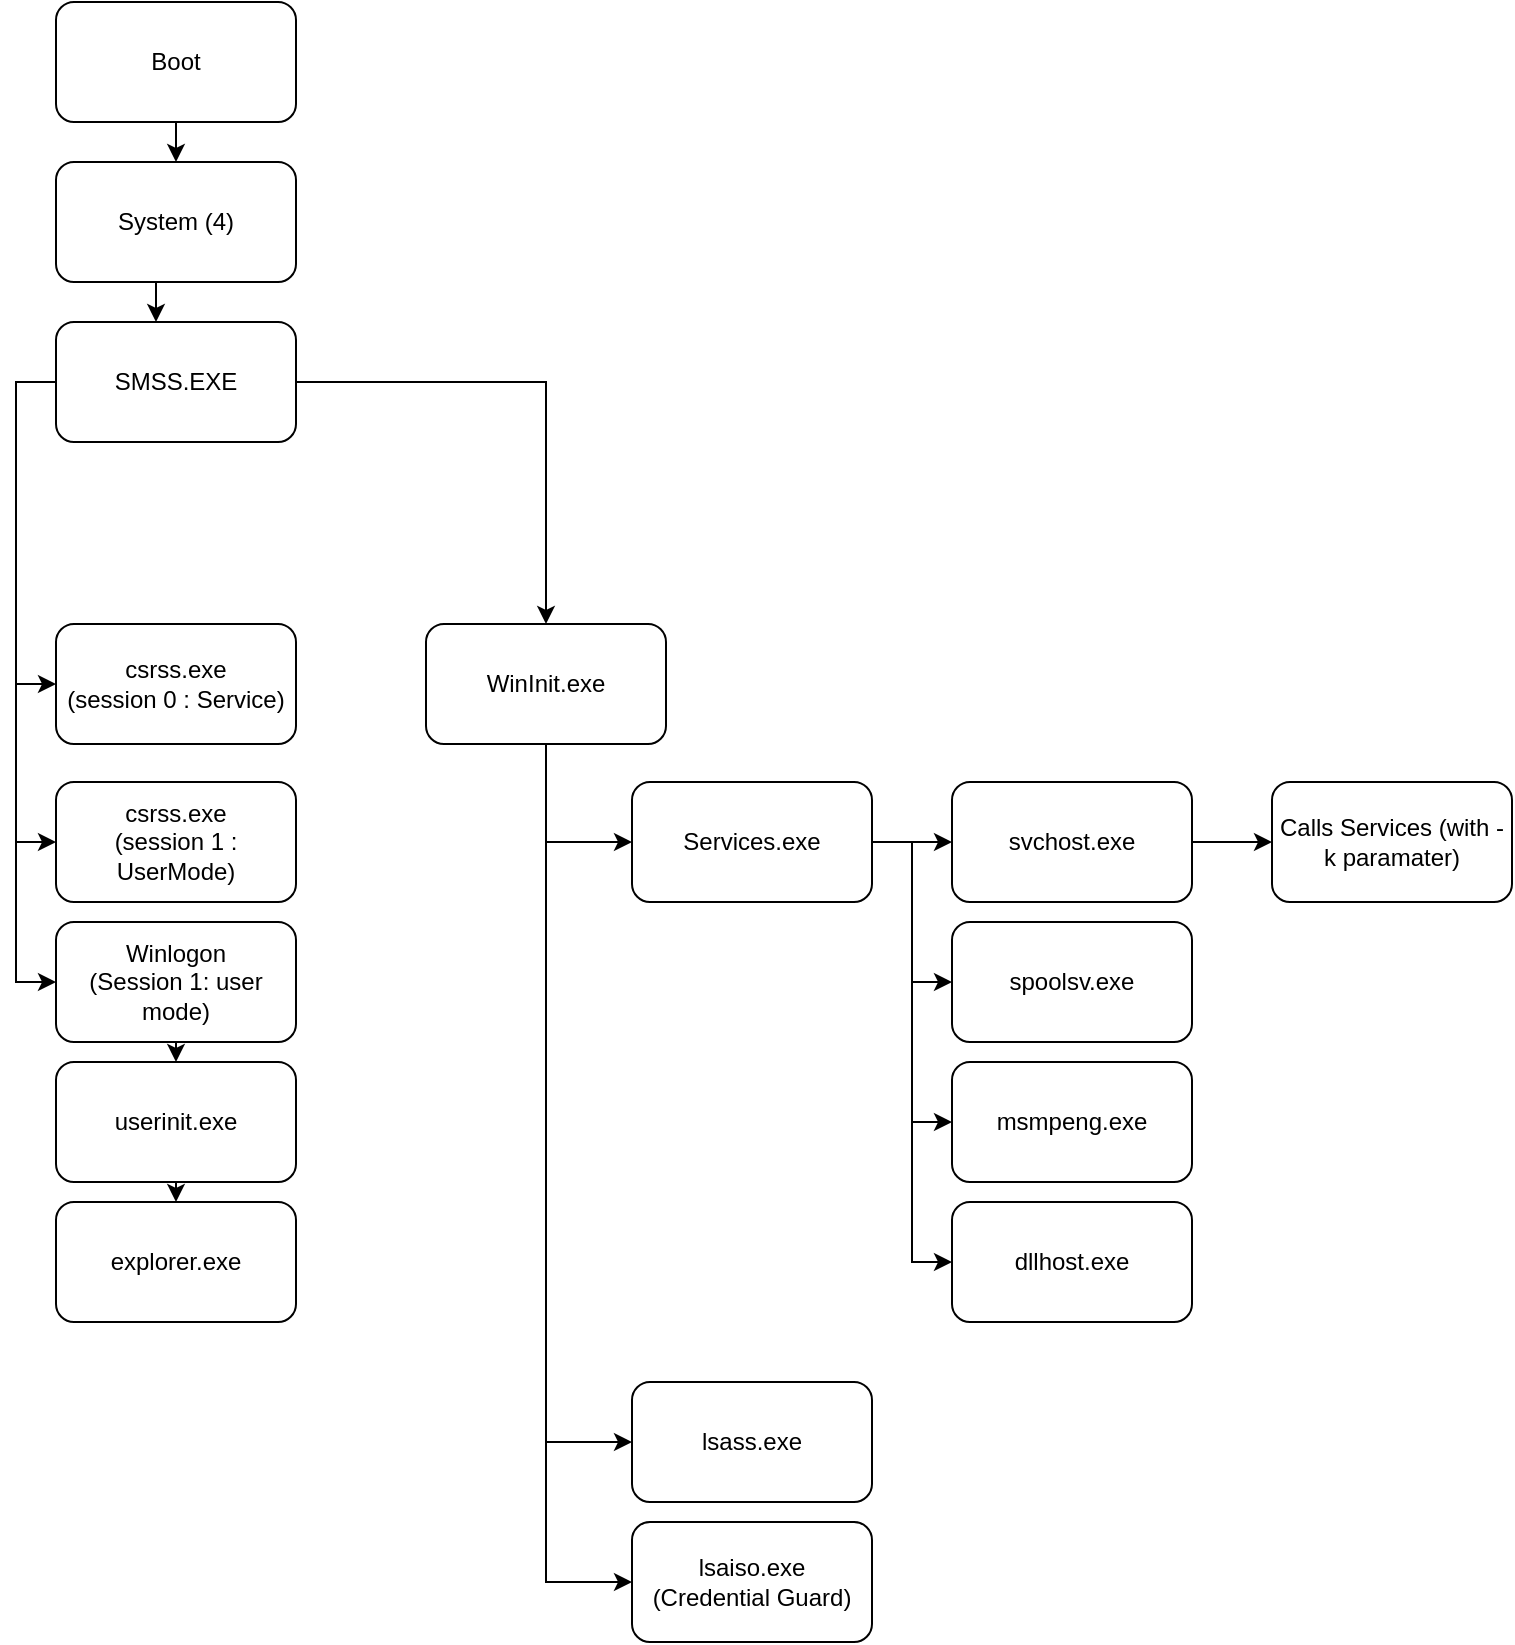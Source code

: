 <mxfile version="24.7.5">
  <diagram id="C5RBs43oDa-KdzZeNtuy" name="Page-1">
    <mxGraphModel dx="1687" dy="984" grid="1" gridSize="10" guides="1" tooltips="1" connect="1" arrows="1" fold="1" page="1" pageScale="1" pageWidth="827" pageHeight="1169" math="0" shadow="0">
      <root>
        <mxCell id="WIyWlLk6GJQsqaUBKTNV-0" />
        <mxCell id="WIyWlLk6GJQsqaUBKTNV-1" parent="WIyWlLk6GJQsqaUBKTNV-0" />
        <mxCell id="aguSSjJZURkNLi6EcRtl-8" style="edgeStyle=orthogonalEdgeStyle;rounded=0;orthogonalLoop=1;jettySize=auto;html=1;exitX=0.5;exitY=1;exitDx=0;exitDy=0;entryX=0.5;entryY=0;entryDx=0;entryDy=0;" parent="WIyWlLk6GJQsqaUBKTNV-1" source="aguSSjJZURkNLi6EcRtl-0" target="aguSSjJZURkNLi6EcRtl-1" edge="1">
          <mxGeometry relative="1" as="geometry" />
        </mxCell>
        <mxCell id="aguSSjJZURkNLi6EcRtl-0" value="Boot" style="rounded=1;whiteSpace=wrap;html=1;" parent="WIyWlLk6GJQsqaUBKTNV-1" vertex="1">
          <mxGeometry x="80" y="10" width="120" height="60" as="geometry" />
        </mxCell>
        <mxCell id="aguSSjJZURkNLi6EcRtl-9" style="edgeStyle=orthogonalEdgeStyle;rounded=0;orthogonalLoop=1;jettySize=auto;html=1;exitX=0.5;exitY=1;exitDx=0;exitDy=0;" parent="WIyWlLk6GJQsqaUBKTNV-1" source="aguSSjJZURkNLi6EcRtl-1" target="aguSSjJZURkNLi6EcRtl-3" edge="1">
          <mxGeometry relative="1" as="geometry">
            <Array as="points">
              <mxPoint x="130" y="150" />
            </Array>
          </mxGeometry>
        </mxCell>
        <mxCell id="aguSSjJZURkNLi6EcRtl-1" value="System (4)" style="rounded=1;whiteSpace=wrap;html=1;" parent="WIyWlLk6GJQsqaUBKTNV-1" vertex="1">
          <mxGeometry x="80" y="90" width="120" height="60" as="geometry" />
        </mxCell>
        <mxCell id="aguSSjJZURkNLi6EcRtl-13" style="edgeStyle=orthogonalEdgeStyle;rounded=0;orthogonalLoop=1;jettySize=auto;html=1;exitX=1;exitY=0.5;exitDx=0;exitDy=0;entryX=0.5;entryY=0;entryDx=0;entryDy=0;" parent="WIyWlLk6GJQsqaUBKTNV-1" source="aguSSjJZURkNLi6EcRtl-3" target="aguSSjJZURkNLi6EcRtl-7" edge="1">
          <mxGeometry relative="1" as="geometry" />
        </mxCell>
        <mxCell id="aguSSjJZURkNLi6EcRtl-35" style="edgeStyle=orthogonalEdgeStyle;rounded=0;orthogonalLoop=1;jettySize=auto;html=1;exitX=0;exitY=0.5;exitDx=0;exitDy=0;entryX=0;entryY=0.5;entryDx=0;entryDy=0;" parent="WIyWlLk6GJQsqaUBKTNV-1" source="aguSSjJZURkNLi6EcRtl-3" target="aguSSjJZURkNLi6EcRtl-6" edge="1">
          <mxGeometry relative="1" as="geometry" />
        </mxCell>
        <mxCell id="aguSSjJZURkNLi6EcRtl-36" style="edgeStyle=orthogonalEdgeStyle;rounded=0;orthogonalLoop=1;jettySize=auto;html=1;exitX=0;exitY=0.5;exitDx=0;exitDy=0;entryX=0;entryY=0.5;entryDx=0;entryDy=0;" parent="WIyWlLk6GJQsqaUBKTNV-1" source="aguSSjJZURkNLi6EcRtl-3" target="aguSSjJZURkNLi6EcRtl-34" edge="1">
          <mxGeometry relative="1" as="geometry" />
        </mxCell>
        <mxCell id="aguSSjJZURkNLi6EcRtl-40" style="edgeStyle=orthogonalEdgeStyle;rounded=0;orthogonalLoop=1;jettySize=auto;html=1;exitX=0;exitY=0.5;exitDx=0;exitDy=0;entryX=0;entryY=0.5;entryDx=0;entryDy=0;" parent="WIyWlLk6GJQsqaUBKTNV-1" source="aguSSjJZURkNLi6EcRtl-3" target="aguSSjJZURkNLi6EcRtl-37" edge="1">
          <mxGeometry relative="1" as="geometry" />
        </mxCell>
        <mxCell id="aguSSjJZURkNLi6EcRtl-3" value="SMSS.EXE" style="rounded=1;whiteSpace=wrap;html=1;" parent="WIyWlLk6GJQsqaUBKTNV-1" vertex="1">
          <mxGeometry x="80" y="170" width="120" height="60" as="geometry" />
        </mxCell>
        <mxCell id="aguSSjJZURkNLi6EcRtl-6" value="csrss.exe&lt;br&gt;(session 0 : Service)" style="rounded=1;whiteSpace=wrap;html=1;" parent="WIyWlLk6GJQsqaUBKTNV-1" vertex="1">
          <mxGeometry x="80" y="321" width="120" height="60" as="geometry" />
        </mxCell>
        <mxCell id="aguSSjJZURkNLi6EcRtl-31" style="edgeStyle=orthogonalEdgeStyle;rounded=0;orthogonalLoop=1;jettySize=auto;html=1;exitX=0.5;exitY=1;exitDx=0;exitDy=0;entryX=0;entryY=0.5;entryDx=0;entryDy=0;" parent="WIyWlLk6GJQsqaUBKTNV-1" source="aguSSjJZURkNLi6EcRtl-7" target="aguSSjJZURkNLi6EcRtl-14" edge="1">
          <mxGeometry relative="1" as="geometry" />
        </mxCell>
        <mxCell id="aguSSjJZURkNLi6EcRtl-32" style="edgeStyle=orthogonalEdgeStyle;rounded=0;orthogonalLoop=1;jettySize=auto;html=1;exitX=0.5;exitY=1;exitDx=0;exitDy=0;entryX=0;entryY=0.5;entryDx=0;entryDy=0;" parent="WIyWlLk6GJQsqaUBKTNV-1" source="aguSSjJZURkNLi6EcRtl-7" target="aguSSjJZURkNLi6EcRtl-15" edge="1">
          <mxGeometry relative="1" as="geometry" />
        </mxCell>
        <mxCell id="aguSSjJZURkNLi6EcRtl-33" style="edgeStyle=orthogonalEdgeStyle;rounded=0;orthogonalLoop=1;jettySize=auto;html=1;exitX=0.5;exitY=1;exitDx=0;exitDy=0;entryX=0;entryY=0.5;entryDx=0;entryDy=0;" parent="WIyWlLk6GJQsqaUBKTNV-1" source="aguSSjJZURkNLi6EcRtl-7" target="aguSSjJZURkNLi6EcRtl-16" edge="1">
          <mxGeometry relative="1" as="geometry" />
        </mxCell>
        <mxCell id="aguSSjJZURkNLi6EcRtl-7" value="WinInit.exe" style="rounded=1;whiteSpace=wrap;html=1;" parent="WIyWlLk6GJQsqaUBKTNV-1" vertex="1">
          <mxGeometry x="265" y="321" width="120" height="60" as="geometry" />
        </mxCell>
        <mxCell id="aguSSjJZURkNLi6EcRtl-24" style="edgeStyle=orthogonalEdgeStyle;rounded=0;orthogonalLoop=1;jettySize=auto;html=1;exitX=1;exitY=0.5;exitDx=0;exitDy=0;entryX=0;entryY=0.5;entryDx=0;entryDy=0;" parent="WIyWlLk6GJQsqaUBKTNV-1" source="aguSSjJZURkNLi6EcRtl-14" target="aguSSjJZURkNLi6EcRtl-20" edge="1">
          <mxGeometry relative="1" as="geometry" />
        </mxCell>
        <mxCell id="aguSSjJZURkNLi6EcRtl-25" style="edgeStyle=orthogonalEdgeStyle;rounded=0;orthogonalLoop=1;jettySize=auto;html=1;exitX=1;exitY=0.5;exitDx=0;exitDy=0;entryX=0;entryY=0.5;entryDx=0;entryDy=0;" parent="WIyWlLk6GJQsqaUBKTNV-1" source="aguSSjJZURkNLi6EcRtl-14" target="aguSSjJZURkNLi6EcRtl-21" edge="1">
          <mxGeometry relative="1" as="geometry" />
        </mxCell>
        <mxCell id="aguSSjJZURkNLi6EcRtl-26" style="edgeStyle=orthogonalEdgeStyle;rounded=0;orthogonalLoop=1;jettySize=auto;html=1;exitX=1;exitY=0.5;exitDx=0;exitDy=0;entryX=0;entryY=0.5;entryDx=0;entryDy=0;" parent="WIyWlLk6GJQsqaUBKTNV-1" source="aguSSjJZURkNLi6EcRtl-14" target="aguSSjJZURkNLi6EcRtl-22" edge="1">
          <mxGeometry relative="1" as="geometry" />
        </mxCell>
        <mxCell id="aguSSjJZURkNLi6EcRtl-27" style="edgeStyle=orthogonalEdgeStyle;rounded=0;orthogonalLoop=1;jettySize=auto;html=1;exitX=1;exitY=0.5;exitDx=0;exitDy=0;entryX=0;entryY=0.5;entryDx=0;entryDy=0;" parent="WIyWlLk6GJQsqaUBKTNV-1" source="aguSSjJZURkNLi6EcRtl-14" target="aguSSjJZURkNLi6EcRtl-23" edge="1">
          <mxGeometry relative="1" as="geometry" />
        </mxCell>
        <mxCell id="aguSSjJZURkNLi6EcRtl-14" value="Services.exe" style="rounded=1;whiteSpace=wrap;html=1;" parent="WIyWlLk6GJQsqaUBKTNV-1" vertex="1">
          <mxGeometry x="368" y="400" width="120" height="60" as="geometry" />
        </mxCell>
        <mxCell id="aguSSjJZURkNLi6EcRtl-15" value="lsass.exe" style="rounded=1;whiteSpace=wrap;html=1;" parent="WIyWlLk6GJQsqaUBKTNV-1" vertex="1">
          <mxGeometry x="368" y="700" width="120" height="60" as="geometry" />
        </mxCell>
        <mxCell id="aguSSjJZURkNLi6EcRtl-16" value="lsaiso.exe&lt;br&gt;(Credential Guard)" style="rounded=1;whiteSpace=wrap;html=1;" parent="WIyWlLk6GJQsqaUBKTNV-1" vertex="1">
          <mxGeometry x="368" y="770" width="120" height="60" as="geometry" />
        </mxCell>
        <mxCell id="aguSSjJZURkNLi6EcRtl-29" style="edgeStyle=orthogonalEdgeStyle;rounded=0;orthogonalLoop=1;jettySize=auto;html=1;exitX=1;exitY=0.5;exitDx=0;exitDy=0;entryX=0;entryY=0.5;entryDx=0;entryDy=0;" parent="WIyWlLk6GJQsqaUBKTNV-1" source="aguSSjJZURkNLi6EcRtl-20" target="aguSSjJZURkNLi6EcRtl-28" edge="1">
          <mxGeometry relative="1" as="geometry" />
        </mxCell>
        <mxCell id="aguSSjJZURkNLi6EcRtl-20" value="svchost.exe" style="rounded=1;whiteSpace=wrap;html=1;" parent="WIyWlLk6GJQsqaUBKTNV-1" vertex="1">
          <mxGeometry x="528" y="400" width="120" height="60" as="geometry" />
        </mxCell>
        <mxCell id="aguSSjJZURkNLi6EcRtl-21" value="spoolsv.exe" style="rounded=1;whiteSpace=wrap;html=1;" parent="WIyWlLk6GJQsqaUBKTNV-1" vertex="1">
          <mxGeometry x="528" y="470" width="120" height="60" as="geometry" />
        </mxCell>
        <mxCell id="aguSSjJZURkNLi6EcRtl-22" value="msmpeng.exe" style="rounded=1;whiteSpace=wrap;html=1;" parent="WIyWlLk6GJQsqaUBKTNV-1" vertex="1">
          <mxGeometry x="528" y="540" width="120" height="60" as="geometry" />
        </mxCell>
        <mxCell id="aguSSjJZURkNLi6EcRtl-23" value="dllhost.exe" style="rounded=1;whiteSpace=wrap;html=1;" parent="WIyWlLk6GJQsqaUBKTNV-1" vertex="1">
          <mxGeometry x="528" y="610" width="120" height="60" as="geometry" />
        </mxCell>
        <mxCell id="aguSSjJZURkNLi6EcRtl-28" value="Calls Services (with -k paramater)" style="rounded=1;whiteSpace=wrap;html=1;" parent="WIyWlLk6GJQsqaUBKTNV-1" vertex="1">
          <mxGeometry x="688" y="400" width="120" height="60" as="geometry" />
        </mxCell>
        <mxCell id="aguSSjJZURkNLi6EcRtl-34" value="csrss.exe&lt;br&gt;(session 1 : UserMode)" style="rounded=1;whiteSpace=wrap;html=1;" parent="WIyWlLk6GJQsqaUBKTNV-1" vertex="1">
          <mxGeometry x="80" y="400" width="120" height="60" as="geometry" />
        </mxCell>
        <mxCell id="aguSSjJZURkNLi6EcRtl-43" style="edgeStyle=orthogonalEdgeStyle;rounded=0;orthogonalLoop=1;jettySize=auto;html=1;exitX=0.5;exitY=1;exitDx=0;exitDy=0;entryX=0.5;entryY=0;entryDx=0;entryDy=0;" parent="WIyWlLk6GJQsqaUBKTNV-1" source="aguSSjJZURkNLi6EcRtl-37" target="aguSSjJZURkNLi6EcRtl-39" edge="1">
          <mxGeometry relative="1" as="geometry" />
        </mxCell>
        <mxCell id="aguSSjJZURkNLi6EcRtl-37" value="Winlogon&lt;br&gt;(Session 1: user mode)" style="rounded=1;whiteSpace=wrap;html=1;" parent="WIyWlLk6GJQsqaUBKTNV-1" vertex="1">
          <mxGeometry x="80" y="470" width="120" height="60" as="geometry" />
        </mxCell>
        <mxCell id="aguSSjJZURkNLi6EcRtl-45" style="edgeStyle=orthogonalEdgeStyle;rounded=0;orthogonalLoop=1;jettySize=auto;html=1;exitX=0.5;exitY=1;exitDx=0;exitDy=0;entryX=0.5;entryY=0;entryDx=0;entryDy=0;" parent="WIyWlLk6GJQsqaUBKTNV-1" source="aguSSjJZURkNLi6EcRtl-39" target="aguSSjJZURkNLi6EcRtl-44" edge="1">
          <mxGeometry relative="1" as="geometry" />
        </mxCell>
        <mxCell id="aguSSjJZURkNLi6EcRtl-39" value="userinit.exe" style="rounded=1;whiteSpace=wrap;html=1;" parent="WIyWlLk6GJQsqaUBKTNV-1" vertex="1">
          <mxGeometry x="80" y="540" width="120" height="60" as="geometry" />
        </mxCell>
        <mxCell id="aguSSjJZURkNLi6EcRtl-44" value="explorer.exe" style="rounded=1;whiteSpace=wrap;html=1;" parent="WIyWlLk6GJQsqaUBKTNV-1" vertex="1">
          <mxGeometry x="80" y="610" width="120" height="60" as="geometry" />
        </mxCell>
      </root>
    </mxGraphModel>
  </diagram>
</mxfile>
